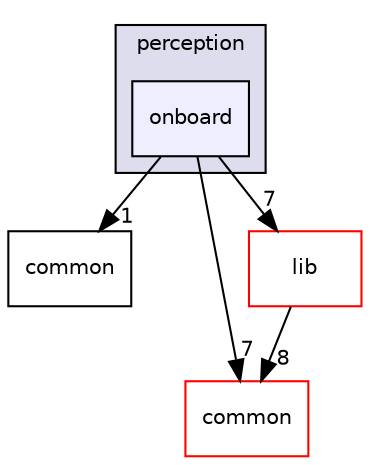 digraph "modules/perception/onboard" {
  compound=true
  node [ fontsize="10", fontname="Helvetica"];
  edge [ labelfontsize="10", labelfontname="Helvetica"];
  subgraph clusterdir_eae0ee1c8937adf30ca5fa2a95a97c5d {
    graph [ bgcolor="#ddddee", pencolor="black", label="perception" fontname="Helvetica", fontsize="10", URL="dir_eae0ee1c8937adf30ca5fa2a95a97c5d.html"]
  dir_11a962cbfa1782628072c643f9fa1d3c [shape=box, label="onboard", style="filled", fillcolor="#eeeeff", pencolor="black", URL="dir_11a962cbfa1782628072c643f9fa1d3c.html"];
  }
  dir_b7e54f8867fbb6821830910b8e5b05cd [shape=box label="common" URL="dir_b7e54f8867fbb6821830910b8e5b05cd.html"];
  dir_9a5e51f49964887903df6eed98080585 [shape=box label="common" fillcolor="white" style="filled" color="red" URL="dir_9a5e51f49964887903df6eed98080585.html"];
  dir_4c1a26545ee9c743bf92254028874005 [shape=box label="lib" fillcolor="white" style="filled" color="red" URL="dir_4c1a26545ee9c743bf92254028874005.html"];
  dir_11a962cbfa1782628072c643f9fa1d3c->dir_b7e54f8867fbb6821830910b8e5b05cd [headlabel="1", labeldistance=1.5 headhref="dir_000038_000144.html"];
  dir_11a962cbfa1782628072c643f9fa1d3c->dir_9a5e51f49964887903df6eed98080585 [headlabel="7", labeldistance=1.5 headhref="dir_000038_000050.html"];
  dir_11a962cbfa1782628072c643f9fa1d3c->dir_4c1a26545ee9c743bf92254028874005 [headlabel="7", labeldistance=1.5 headhref="dir_000038_000145.html"];
  dir_4c1a26545ee9c743bf92254028874005->dir_9a5e51f49964887903df6eed98080585 [headlabel="8", labeldistance=1.5 headhref="dir_000145_000050.html"];
}
